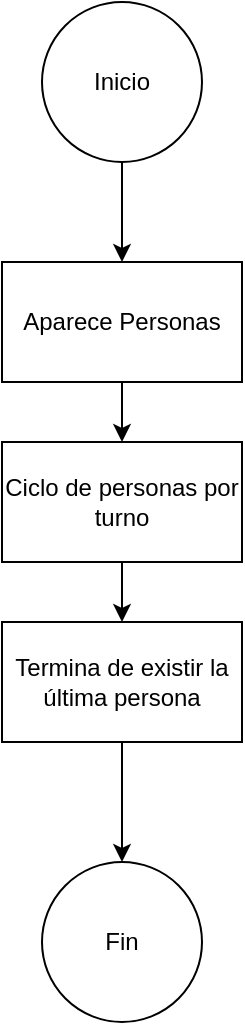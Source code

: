 <mxfile version="20.8.5" type="github" pages="3">
  <diagram id="JpVyj_nYgdHtyBlVpCKt" name="Objetivo">
    <mxGraphModel dx="1674" dy="746" grid="1" gridSize="10" guides="1" tooltips="1" connect="1" arrows="1" fold="1" page="1" pageScale="1" pageWidth="827" pageHeight="1169" math="0" shadow="0">
      <root>
        <mxCell id="0" />
        <mxCell id="1" parent="0" />
        <mxCell id="tgl8UU-rz3x6apB1xLZR-9" value="" style="edgeStyle=orthogonalEdgeStyle;rounded=0;orthogonalLoop=1;jettySize=auto;html=1;" parent="1" source="tgl8UU-rz3x6apB1xLZR-1" target="tgl8UU-rz3x6apB1xLZR-4" edge="1">
          <mxGeometry relative="1" as="geometry" />
        </mxCell>
        <mxCell id="tgl8UU-rz3x6apB1xLZR-1" value="Inicio" style="ellipse;whiteSpace=wrap;html=1;aspect=fixed;" parent="1" vertex="1">
          <mxGeometry x="420" y="10" width="80" height="80" as="geometry" />
        </mxCell>
        <mxCell id="tgl8UU-rz3x6apB1xLZR-2" value="Fin" style="ellipse;whiteSpace=wrap;html=1;aspect=fixed;" parent="1" vertex="1">
          <mxGeometry x="420" y="440" width="80" height="80" as="geometry" />
        </mxCell>
        <mxCell id="tgl8UU-rz3x6apB1xLZR-10" value="" style="edgeStyle=orthogonalEdgeStyle;rounded=0;orthogonalLoop=1;jettySize=auto;html=1;" parent="1" source="tgl8UU-rz3x6apB1xLZR-4" target="tgl8UU-rz3x6apB1xLZR-5" edge="1">
          <mxGeometry relative="1" as="geometry" />
        </mxCell>
        <mxCell id="tgl8UU-rz3x6apB1xLZR-4" value="Aparece Personas" style="rounded=0;whiteSpace=wrap;html=1;" parent="1" vertex="1">
          <mxGeometry x="400" y="140" width="120" height="60" as="geometry" />
        </mxCell>
        <mxCell id="tgl8UU-rz3x6apB1xLZR-11" style="edgeStyle=orthogonalEdgeStyle;rounded=0;orthogonalLoop=1;jettySize=auto;html=1;entryX=0.5;entryY=0;entryDx=0;entryDy=0;" parent="1" source="tgl8UU-rz3x6apB1xLZR-5" target="tgl8UU-rz3x6apB1xLZR-6" edge="1">
          <mxGeometry relative="1" as="geometry" />
        </mxCell>
        <mxCell id="tgl8UU-rz3x6apB1xLZR-5" value="Ciclo de personas por turno" style="rounded=0;whiteSpace=wrap;html=1;" parent="1" vertex="1">
          <mxGeometry x="400" y="230" width="120" height="60" as="geometry" />
        </mxCell>
        <mxCell id="tgl8UU-rz3x6apB1xLZR-12" value="" style="edgeStyle=orthogonalEdgeStyle;rounded=0;orthogonalLoop=1;jettySize=auto;html=1;" parent="1" source="tgl8UU-rz3x6apB1xLZR-6" target="tgl8UU-rz3x6apB1xLZR-2" edge="1">
          <mxGeometry relative="1" as="geometry" />
        </mxCell>
        <mxCell id="tgl8UU-rz3x6apB1xLZR-6" value="Termina de existir la última persona" style="rounded=0;whiteSpace=wrap;html=1;" parent="1" vertex="1">
          <mxGeometry x="400" y="320" width="120" height="60" as="geometry" />
        </mxCell>
      </root>
    </mxGraphModel>
  </diagram>
  <diagram id="qI07fkIrm_uxWTKnzRM2" name="Persona">
    <mxGraphModel dx="1674" dy="746" grid="1" gridSize="10" guides="1" tooltips="1" connect="1" arrows="1" fold="1" page="1" pageScale="1" pageWidth="827" pageHeight="1169" math="0" shadow="0">
      <root>
        <mxCell id="0" />
        <mxCell id="1" parent="0" />
        <mxCell id="PQeevxxqIXtBFh7Z1YDA-1" value="&lt;font style=&quot;font-size: 24px;&quot;&gt;&lt;b&gt;Objeto Persona&lt;/b&gt;&lt;/font&gt;" style="text;html=1;strokeColor=none;fillColor=none;align=center;verticalAlign=middle;whiteSpace=wrap;rounded=0;" parent="1" vertex="1">
          <mxGeometry x="270" y="20" width="290" height="70" as="geometry" />
        </mxCell>
        <mxCell id="rB4_cUao6RfWP4ASj7Vs-2" value="Propiedades" style="swimlane;fontStyle=0;childLayout=stackLayout;horizontal=1;startSize=30;horizontalStack=0;resizeParent=1;resizeParentMax=0;resizeLast=0;collapsible=1;marginBottom=0;whiteSpace=wrap;html=1;fontSize=24;" vertex="1" parent="1">
          <mxGeometry x="30" y="120" width="240" height="420" as="geometry" />
        </mxCell>
        <mxCell id="rB4_cUao6RfWP4ASj7Vs-3" value="Id" style="text;strokeColor=none;fillColor=none;align=left;verticalAlign=middle;spacingLeft=4;spacingRight=4;overflow=hidden;points=[[0,0.5],[1,0.5]];portConstraint=eastwest;rotatable=0;whiteSpace=wrap;html=1;fontSize=24;" vertex="1" parent="rB4_cUao6RfWP4ASj7Vs-2">
          <mxGeometry y="30" width="240" height="30" as="geometry" />
        </mxCell>
        <mxCell id="rB4_cUao6RfWP4ASj7Vs-4" value="Nombre" style="text;strokeColor=none;fillColor=none;align=left;verticalAlign=middle;spacingLeft=4;spacingRight=4;overflow=hidden;points=[[0,0.5],[1,0.5]];portConstraint=eastwest;rotatable=0;whiteSpace=wrap;html=1;fontSize=24;" vertex="1" parent="rB4_cUao6RfWP4ASj7Vs-2">
          <mxGeometry y="60" width="240" height="30" as="geometry" />
        </mxCell>
        <mxCell id="rB4_cUao6RfWP4ASj7Vs-5" value="EstaVivo" style="text;strokeColor=none;fillColor=none;align=left;verticalAlign=middle;spacingLeft=4;spacingRight=4;overflow=hidden;points=[[0,0.5],[1,0.5]];portConstraint=eastwest;rotatable=0;whiteSpace=wrap;html=1;fontSize=24;" vertex="1" parent="rB4_cUao6RfWP4ASj7Vs-2">
          <mxGeometry y="90" width="240" height="30" as="geometry" />
        </mxCell>
        <mxCell id="rB4_cUao6RfWP4ASj7Vs-6" value="Acciones" style="text;strokeColor=none;fillColor=none;align=left;verticalAlign=middle;spacingLeft=4;spacingRight=4;overflow=hidden;points=[[0,0.5],[1,0.5]];portConstraint=eastwest;rotatable=0;whiteSpace=wrap;html=1;fontSize=24;" vertex="1" parent="rB4_cUao6RfWP4ASj7Vs-2">
          <mxGeometry y="120" width="240" height="30" as="geometry" />
        </mxCell>
        <mxCell id="rB4_cUao6RfWP4ASj7Vs-7" value="Hambre" style="text;strokeColor=none;fillColor=none;align=left;verticalAlign=middle;spacingLeft=4;spacingRight=4;overflow=hidden;points=[[0,0.5],[1,0.5]];portConstraint=eastwest;rotatable=0;whiteSpace=wrap;html=1;fontSize=24;" vertex="1" parent="rB4_cUao6RfWP4ASj7Vs-2">
          <mxGeometry y="150" width="240" height="30" as="geometry" />
        </mxCell>
        <mxCell id="rB4_cUao6RfWP4ASj7Vs-8" value="Energia" style="text;strokeColor=none;fillColor=none;align=left;verticalAlign=middle;spacingLeft=4;spacingRight=4;overflow=hidden;points=[[0,0.5],[1,0.5]];portConstraint=eastwest;rotatable=0;whiteSpace=wrap;html=1;fontSize=24;" vertex="1" parent="rB4_cUao6RfWP4ASj7Vs-2">
          <mxGeometry y="180" width="240" height="30" as="geometry" />
        </mxCell>
        <mxCell id="rB4_cUao6RfWP4ASj7Vs-9" value="Edad" style="text;strokeColor=none;fillColor=none;align=left;verticalAlign=middle;spacingLeft=4;spacingRight=4;overflow=hidden;points=[[0,0.5],[1,0.5]];portConstraint=eastwest;rotatable=0;whiteSpace=wrap;html=1;fontSize=24;" vertex="1" parent="rB4_cUao6RfWP4ASj7Vs-2">
          <mxGeometry y="210" width="240" height="30" as="geometry" />
        </mxCell>
        <mxCell id="rB4_cUao6RfWP4ASj7Vs-10" value="Vida" style="text;strokeColor=none;fillColor=none;align=left;verticalAlign=middle;spacingLeft=4;spacingRight=4;overflow=hidden;points=[[0,0.5],[1,0.5]];portConstraint=eastwest;rotatable=0;whiteSpace=wrap;html=1;fontSize=24;" vertex="1" parent="rB4_cUao6RfWP4ASj7Vs-2">
          <mxGeometry y="240" width="240" height="30" as="geometry" />
        </mxCell>
        <mxCell id="rB4_cUao6RfWP4ASj7Vs-11" value="Fuerza" style="text;strokeColor=none;fillColor=none;align=left;verticalAlign=middle;spacingLeft=4;spacingRight=4;overflow=hidden;points=[[0,0.5],[1,0.5]];portConstraint=eastwest;rotatable=0;whiteSpace=wrap;html=1;fontSize=24;" vertex="1" parent="rB4_cUao6RfWP4ASj7Vs-2">
          <mxGeometry y="270" width="240" height="30" as="geometry" />
        </mxCell>
        <mxCell id="rB4_cUao6RfWP4ASj7Vs-12" value="Defensa" style="text;strokeColor=none;fillColor=none;align=left;verticalAlign=middle;spacingLeft=4;spacingRight=4;overflow=hidden;points=[[0,0.5],[1,0.5]];portConstraint=eastwest;rotatable=0;whiteSpace=wrap;html=1;fontSize=24;" vertex="1" parent="rB4_cUao6RfWP4ASj7Vs-2">
          <mxGeometry y="300" width="240" height="30" as="geometry" />
        </mxCell>
        <mxCell id="rB4_cUao6RfWP4ASj7Vs-13" value="SocialWorld" style="text;strokeColor=none;fillColor=none;align=left;verticalAlign=middle;spacingLeft=4;spacingRight=4;overflow=hidden;points=[[0,0.5],[1,0.5]];portConstraint=eastwest;rotatable=0;whiteSpace=wrap;html=1;fontSize=24;" vertex="1" parent="rB4_cUao6RfWP4ASj7Vs-2">
          <mxGeometry y="330" width="240" height="30" as="geometry" />
        </mxCell>
        <mxCell id="rB4_cUao6RfWP4ASj7Vs-14" value="posicionX" style="text;strokeColor=none;fillColor=none;align=left;verticalAlign=middle;spacingLeft=4;spacingRight=4;overflow=hidden;points=[[0,0.5],[1,0.5]];portConstraint=eastwest;rotatable=0;whiteSpace=wrap;html=1;fontSize=24;" vertex="1" parent="rB4_cUao6RfWP4ASj7Vs-2">
          <mxGeometry y="360" width="240" height="30" as="geometry" />
        </mxCell>
        <mxCell id="rB4_cUao6RfWP4ASj7Vs-15" value="posicionY" style="text;strokeColor=none;fillColor=none;align=left;verticalAlign=middle;spacingLeft=4;spacingRight=4;overflow=hidden;points=[[0,0.5],[1,0.5]];portConstraint=eastwest;rotatable=0;whiteSpace=wrap;html=1;fontSize=24;" vertex="1" parent="rB4_cUao6RfWP4ASj7Vs-2">
          <mxGeometry y="390" width="240" height="30" as="geometry" />
        </mxCell>
        <mxCell id="rB4_cUao6RfWP4ASj7Vs-16" value="Funciones" style="swimlane;whiteSpace=wrap;html=1;fontSize=24;" vertex="1" parent="1">
          <mxGeometry x="360" y="120" width="520" height="620" as="geometry" />
        </mxCell>
        <mxCell id="rB4_cUao6RfWP4ASj7Vs-18" value="EjecutarAccion" style="rounded=0;whiteSpace=wrap;html=1;fontSize=24;" vertex="1" parent="rB4_cUao6RfWP4ASj7Vs-16">
          <mxGeometry x="30" y="45" width="180" height="65" as="geometry" />
        </mxCell>
        <mxCell id="rB4_cUao6RfWP4ASj7Vs-19" value="ObtenerNombre" style="rounded=0;whiteSpace=wrap;html=1;fontSize=24;" vertex="1" parent="rB4_cUao6RfWP4ASj7Vs-16">
          <mxGeometry x="240" y="45" width="180" height="65" as="geometry" />
        </mxCell>
        <mxCell id="rB4_cUao6RfWP4ASj7Vs-20" value="ObtenerGenero" style="rounded=0;whiteSpace=wrap;html=1;fontSize=24;" vertex="1" parent="rB4_cUao6RfWP4ASj7Vs-16">
          <mxGeometry x="30" y="130" width="180" height="65" as="geometry" />
        </mxCell>
        <mxCell id="rB4_cUao6RfWP4ASj7Vs-21" value="CrearNombre" style="rounded=0;whiteSpace=wrap;html=1;fontSize=24;" vertex="1" parent="rB4_cUao6RfWP4ASj7Vs-16">
          <mxGeometry x="240" y="130" width="180" height="65" as="geometry" />
        </mxCell>
        <mxCell id="rB4_cUao6RfWP4ASj7Vs-22" value="ObtenerEdad" style="rounded=0;whiteSpace=wrap;html=1;fontSize=24;" vertex="1" parent="rB4_cUao6RfWP4ASj7Vs-16">
          <mxGeometry x="30" y="220" width="180" height="65" as="geometry" />
        </mxCell>
        <mxCell id="rB4_cUao6RfWP4ASj7Vs-23" value="ObtenerEstatusDeSalud" style="rounded=0;whiteSpace=wrap;html=1;fontSize=24;" vertex="1" parent="rB4_cUao6RfWP4ASj7Vs-16">
          <mxGeometry x="240" y="220" width="270" height="65" as="geometry" />
        </mxCell>
        <mxCell id="rB4_cUao6RfWP4ASj7Vs-24" value="Muerte" style="rounded=0;whiteSpace=wrap;html=1;fontSize=24;" vertex="1" parent="rB4_cUao6RfWP4ASj7Vs-16">
          <mxGeometry x="30" y="310" width="180" height="65" as="geometry" />
        </mxCell>
        <mxCell id="rB4_cUao6RfWP4ASj7Vs-25" value="Alimentarse" style="rounded=0;whiteSpace=wrap;html=1;fontSize=24;" vertex="1" parent="rB4_cUao6RfWP4ASj7Vs-16">
          <mxGeometry x="240" y="310" width="180" height="65" as="geometry" />
        </mxCell>
        <mxCell id="rB4_cUao6RfWP4ASj7Vs-26" value="Descansar" style="rounded=0;whiteSpace=wrap;html=1;fontSize=24;" vertex="1" parent="rB4_cUao6RfWP4ASj7Vs-16">
          <mxGeometry x="30" y="420" width="180" height="65" as="geometry" />
        </mxCell>
        <mxCell id="rB4_cUao6RfWP4ASj7Vs-27" value="EjecutarAcciones" style="rounded=0;whiteSpace=wrap;html=1;fontSize=24;" vertex="1" parent="rB4_cUao6RfWP4ASj7Vs-16">
          <mxGeometry x="240" y="420" width="210" height="65" as="geometry" />
        </mxCell>
        <mxCell id="8tc8jSCXH3K0BjeRVsgp-8" style="edgeStyle=orthogonalEdgeStyle;rounded=0;orthogonalLoop=1;jettySize=auto;html=1;entryX=0.5;entryY=0;entryDx=0;entryDy=0;fontSize=18;" edge="1" parent="1" source="8tc8jSCXH3K0BjeRVsgp-4" target="8tc8jSCXH3K0BjeRVsgp-5">
          <mxGeometry relative="1" as="geometry" />
        </mxCell>
        <mxCell id="8tc8jSCXH3K0BjeRVsgp-13" style="edgeStyle=orthogonalEdgeStyle;rounded=0;orthogonalLoop=1;jettySize=auto;html=1;exitX=1;exitY=0.5;exitDx=0;exitDy=0;fontSize=18;" edge="1" parent="1" source="8tc8jSCXH3K0BjeRVsgp-4" target="8tc8jSCXH3K0BjeRVsgp-7">
          <mxGeometry relative="1" as="geometry">
            <Array as="points">
              <mxPoint x="760" y="960" />
              <mxPoint x="760" y="1025" />
              <mxPoint x="580" y="1025" />
            </Array>
          </mxGeometry>
        </mxCell>
        <mxCell id="8tc8jSCXH3K0BjeRVsgp-4" value="¿Esta vivo?" style="rhombus;whiteSpace=wrap;html=1;fontSize=18;" vertex="1" parent="1">
          <mxGeometry x="550" y="920" width="80" height="80" as="geometry" />
        </mxCell>
        <mxCell id="8tc8jSCXH3K0BjeRVsgp-12" style="edgeStyle=orthogonalEdgeStyle;rounded=0;orthogonalLoop=1;jettySize=auto;html=1;exitX=0;exitY=0.5;exitDx=0;exitDy=0;entryX=0.5;entryY=0;entryDx=0;entryDy=0;fontSize=18;" edge="1" parent="1" source="8tc8jSCXH3K0BjeRVsgp-5" target="8tc8jSCXH3K0BjeRVsgp-4">
          <mxGeometry relative="1" as="geometry" />
        </mxCell>
        <mxCell id="8tc8jSCXH3K0BjeRVsgp-5" value="Ejecutar Acción" style="rounded=0;whiteSpace=wrap;html=1;fontSize=18;" vertex="1" parent="1">
          <mxGeometry x="360" y="1000" width="120" height="60" as="geometry" />
        </mxCell>
        <mxCell id="8tc8jSCXH3K0BjeRVsgp-7" value="Muerte" style="ellipse;whiteSpace=wrap;html=1;aspect=fixed;fontSize=18;" vertex="1" parent="1">
          <mxGeometry x="540" y="1050" width="80" height="80" as="geometry" />
        </mxCell>
      </root>
    </mxGraphModel>
  </diagram>
  <diagram id="jX4Qc0CQBLDMbSzAOtRQ" name="Reproducción">
    <mxGraphModel dx="2117" dy="1699" grid="1" gridSize="10" guides="1" tooltips="1" connect="1" arrows="1" fold="1" page="1" pageScale="1" pageWidth="827" pageHeight="1169" math="0" shadow="0">
      <root>
        <mxCell id="0" />
        <mxCell id="1" parent="0" />
        <mxCell id="3BFtuzw0Ik_YsBEPL47_-5" value="" style="edgeStyle=orthogonalEdgeStyle;rounded=0;orthogonalLoop=1;jettySize=auto;html=1;fontSize=18;" edge="1" parent="1" source="3BFtuzw0Ik_YsBEPL47_-2" target="3BFtuzw0Ik_YsBEPL47_-4">
          <mxGeometry relative="1" as="geometry" />
        </mxCell>
        <mxCell id="3BFtuzw0Ik_YsBEPL47_-2" value="Inicio de Turno" style="ellipse;whiteSpace=wrap;html=1;aspect=fixed;fontSize=18;" vertex="1" parent="1">
          <mxGeometry x="374" y="-170" width="80" height="80" as="geometry" />
        </mxCell>
        <mxCell id="3BFtuzw0Ik_YsBEPL47_-12" style="edgeStyle=orthogonalEdgeStyle;rounded=0;orthogonalLoop=1;jettySize=auto;html=1;fontSize=18;" edge="1" parent="1" source="3BFtuzw0Ik_YsBEPL47_-4" target="3BFtuzw0Ik_YsBEPL47_-7">
          <mxGeometry relative="1" as="geometry" />
        </mxCell>
        <mxCell id="3BFtuzw0Ik_YsBEPL47_-14" value="Si" style="edgeLabel;html=1;align=center;verticalAlign=middle;resizable=0;points=[];fontSize=18;" vertex="1" connectable="0" parent="3BFtuzw0Ik_YsBEPL47_-12">
          <mxGeometry x="0.253" y="-3" relative="1" as="geometry">
            <mxPoint as="offset" />
          </mxGeometry>
        </mxCell>
        <mxCell id="3BFtuzw0Ik_YsBEPL47_-16" style="edgeStyle=orthogonalEdgeStyle;rounded=0;orthogonalLoop=1;jettySize=auto;html=1;entryX=0.5;entryY=0;entryDx=0;entryDy=0;fontSize=18;" edge="1" parent="1" source="3BFtuzw0Ik_YsBEPL47_-4" target="3BFtuzw0Ik_YsBEPL47_-15">
          <mxGeometry relative="1" as="geometry">
            <Array as="points">
              <mxPoint x="590" y="10" />
              <mxPoint x="590" y="420" />
              <mxPoint x="350" y="420" />
            </Array>
          </mxGeometry>
        </mxCell>
        <mxCell id="3BFtuzw0Ik_YsBEPL47_-17" value="No" style="edgeLabel;html=1;align=center;verticalAlign=middle;resizable=0;points=[];fontSize=18;" vertex="1" connectable="0" parent="3BFtuzw0Ik_YsBEPL47_-16">
          <mxGeometry x="-0.667" y="1" relative="1" as="geometry">
            <mxPoint as="offset" />
          </mxGeometry>
        </mxCell>
        <mxCell id="3BFtuzw0Ik_YsBEPL47_-4" value="" style="rhombus;whiteSpace=wrap;html=1;fontSize=18;" vertex="1" parent="1">
          <mxGeometry x="374" y="-30" width="80" height="80" as="geometry" />
        </mxCell>
        <mxCell id="3BFtuzw0Ik_YsBEPL47_-6" value="Es Hombre" style="text;html=1;strokeColor=none;fillColor=none;align=center;verticalAlign=middle;whiteSpace=wrap;rounded=0;fontSize=18;" vertex="1" parent="1">
          <mxGeometry x="440" y="-60" width="100" height="30" as="geometry" />
        </mxCell>
        <mxCell id="3BFtuzw0Ik_YsBEPL47_-19" style="edgeStyle=orthogonalEdgeStyle;rounded=0;orthogonalLoop=1;jettySize=auto;html=1;fontSize=18;" edge="1" parent="1" source="3BFtuzw0Ik_YsBEPL47_-7" target="3BFtuzw0Ik_YsBEPL47_-18">
          <mxGeometry relative="1" as="geometry" />
        </mxCell>
        <mxCell id="3BFtuzw0Ik_YsBEPL47_-7" value="" style="rhombus;whiteSpace=wrap;html=1;fontSize=18;" vertex="1" parent="1">
          <mxGeometry x="210" y="60" width="80" height="80" as="geometry" />
        </mxCell>
        <mxCell id="3BFtuzw0Ik_YsBEPL47_-9" style="edgeStyle=orthogonalEdgeStyle;rounded=0;orthogonalLoop=1;jettySize=auto;html=1;entryX=0.5;entryY=0;entryDx=0;entryDy=0;fontSize=18;" edge="1" parent="1" source="3BFtuzw0Ik_YsBEPL47_-8" target="3BFtuzw0Ik_YsBEPL47_-2">
          <mxGeometry relative="1" as="geometry" />
        </mxCell>
        <mxCell id="3BFtuzw0Ik_YsBEPL47_-8" value="Persona" style="shape=umlActor;verticalLabelPosition=bottom;verticalAlign=top;html=1;outlineConnect=0;fontSize=18;" vertex="1" parent="1">
          <mxGeometry x="550" y="-230" width="30" height="60" as="geometry" />
        </mxCell>
        <mxCell id="3BFtuzw0Ik_YsBEPL47_-13" value="Es mayor a 20" style="text;html=1;strokeColor=none;fillColor=none;align=center;verticalAlign=middle;whiteSpace=wrap;rounded=0;fontSize=18;" vertex="1" parent="1">
          <mxGeometry x="90" y="20" width="120" height="30" as="geometry" />
        </mxCell>
        <mxCell id="3BFtuzw0Ik_YsBEPL47_-15" value="Fin Turno" style="ellipse;whiteSpace=wrap;html=1;aspect=fixed;fontSize=18;" vertex="1" parent="1">
          <mxGeometry x="310" y="730" width="80" height="80" as="geometry" />
        </mxCell>
        <mxCell id="3BFtuzw0Ik_YsBEPL47_-22" style="edgeStyle=orthogonalEdgeStyle;rounded=0;orthogonalLoop=1;jettySize=auto;html=1;entryX=0.5;entryY=0;entryDx=0;entryDy=0;fontSize=18;" edge="1" parent="1" source="3BFtuzw0Ik_YsBEPL47_-18" target="3BFtuzw0Ik_YsBEPL47_-20">
          <mxGeometry relative="1" as="geometry" />
        </mxCell>
        <mxCell id="3BFtuzw0Ik_YsBEPL47_-18" value="Buscar Mujer" style="rounded=0;whiteSpace=wrap;html=1;fontSize=18;" vertex="1" parent="1">
          <mxGeometry x="80" y="180" width="120" height="60" as="geometry" />
        </mxCell>
        <mxCell id="3BFtuzw0Ik_YsBEPL47_-21" style="edgeStyle=orthogonalEdgeStyle;rounded=0;orthogonalLoop=1;jettySize=auto;html=1;entryX=0.5;entryY=0;entryDx=0;entryDy=0;fontSize=18;" edge="1" parent="1" source="3BFtuzw0Ik_YsBEPL47_-20" target="3BFtuzw0Ik_YsBEPL47_-15">
          <mxGeometry relative="1" as="geometry" />
        </mxCell>
        <mxCell id="3BFtuzw0Ik_YsBEPL47_-24" value="No" style="edgeLabel;html=1;align=center;verticalAlign=middle;resizable=0;points=[];fontSize=18;" vertex="1" connectable="0" parent="3BFtuzw0Ik_YsBEPL47_-21">
          <mxGeometry x="-0.328" relative="1" as="geometry">
            <mxPoint as="offset" />
          </mxGeometry>
        </mxCell>
        <mxCell id="3BFtuzw0Ik_YsBEPL47_-26" style="edgeStyle=orthogonalEdgeStyle;rounded=0;orthogonalLoop=1;jettySize=auto;html=1;fontSize=18;" edge="1" parent="1" source="3BFtuzw0Ik_YsBEPL47_-20" target="3BFtuzw0Ik_YsBEPL47_-25">
          <mxGeometry relative="1" as="geometry" />
        </mxCell>
        <mxCell id="3BFtuzw0Ik_YsBEPL47_-28" value="Si" style="edgeLabel;html=1;align=center;verticalAlign=middle;resizable=0;points=[];fontSize=18;" vertex="1" connectable="0" parent="3BFtuzw0Ik_YsBEPL47_-26">
          <mxGeometry x="0.125" y="-3" relative="1" as="geometry">
            <mxPoint x="2" y="-3" as="offset" />
          </mxGeometry>
        </mxCell>
        <mxCell id="3BFtuzw0Ik_YsBEPL47_-20" value="" style="rhombus;whiteSpace=wrap;html=1;fontSize=18;" vertex="1" parent="1">
          <mxGeometry x="100" y="290" width="80" height="80" as="geometry" />
        </mxCell>
        <mxCell id="3BFtuzw0Ik_YsBEPL47_-23" value="Existe" style="text;html=1;strokeColor=none;fillColor=none;align=center;verticalAlign=middle;whiteSpace=wrap;rounded=0;fontSize=18;" vertex="1" parent="1">
          <mxGeometry x="180" y="280" width="60" height="30" as="geometry" />
        </mxCell>
        <mxCell id="3BFtuzw0Ik_YsBEPL47_-25" value="Reproducción" style="rounded=0;whiteSpace=wrap;html=1;fontSize=18;" vertex="1" parent="1">
          <mxGeometry x="-50" y="400" width="120" height="60" as="geometry" />
        </mxCell>
        <mxCell id="3BFtuzw0Ik_YsBEPL47_-31" value="Actor" style="shape=umlActor;verticalLabelPosition=bottom;verticalAlign=top;html=1;outlineConnect=0;fontSize=18;" vertex="1" parent="1">
          <mxGeometry x="-320" y="490" width="30" height="60" as="geometry" />
        </mxCell>
      </root>
    </mxGraphModel>
  </diagram>
</mxfile>
